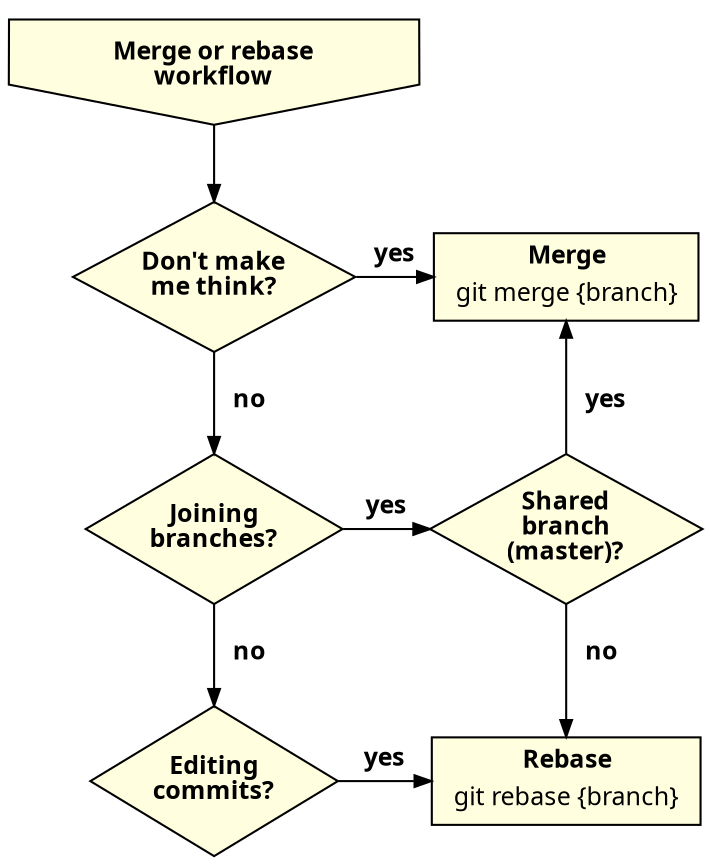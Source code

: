 digraph mergeorrebaseworkflow {
    // splines = ortho;

    edge [
        arrowsize = 0.8,
        fontname = "Verdana",
        fontsize = 12
    ]

    node [
        shape = rect,
        style = filled,
        fillcolor = lightyellow,
        fontname = "Verdana",
        fontsize = 12
    ]

    // workflow
    merge_or_rebase_workflow [
        shape = invhouse,
        label = <<b>Merge or rebase<br/>workflow</b>>,
        group = g1
    ]

    // decisions
    joining_branches_decision [
        shape = diamond,
        label = <<b>Joining<br/>branches?</b>>,
        height = 1,
        group = g1
    ]
    editing_commits_decision [
        shape = diamond,
        label = <<b>Editing<br/>commits?</b>>,
        height = 1,
        group = g1
    ]
    dont_make_me_think_decision [
        shape = diamond,
        label = <<b>Don't make<br/>me think?</b>>,
        height = 1,
        group = g1
    ]
    shared_branch_decision [
        shape = diamond,
        label = <<b>Shared<br/>branch<br/>(master)?</b>>,
        height = 1,
        group = g2
    ]

    // commands
    git_rebase [
        label = <
            <table border="0" cellborder="0" cellspacing="0">
            <tr><td><b>Rebase</b></td></tr>
            <tr><td>git rebase {branch}</td></tr>
            </table>
        >,
        group = g2
    ]
    git_merge [
        label = <
            <table border="0" cellborder="0" cellspacing="0">
            <tr><td><b>Merge</b></td></tr>
            <tr><td>git merge {branch}</td></tr>
            </table>
        >,
        group = g2
    ]

    // relations
    merge_or_rebase_workflow -> dont_make_me_think_decision
    dont_make_me_think_decision -> git_merge [label = <<b>yes</b>>]
    dont_make_me_think_decision -> joining_branches_decision [label = <<b>   no</b>>]
    joining_branches_decision -> editing_commits_decision [label = <<b>   no</b>>]
    joining_branches_decision -> shared_branch_decision [label = <<b>yes</b>>]
    editing_commits_decision -> git_rebase [label = <<b>yes</b>>]
    shared_branch_decision -> git_merge [label = <<b>   yes</b>>]
    shared_branch_decision -> git_rebase [label = <<b>   no</b>>]

    { rank = same; dont_make_me_think_decision; git_merge}
    { rank = same; joining_branches_decision; shared_branch_decision}
    { rank = same; editing_commits_decision; git_rebase}
}
